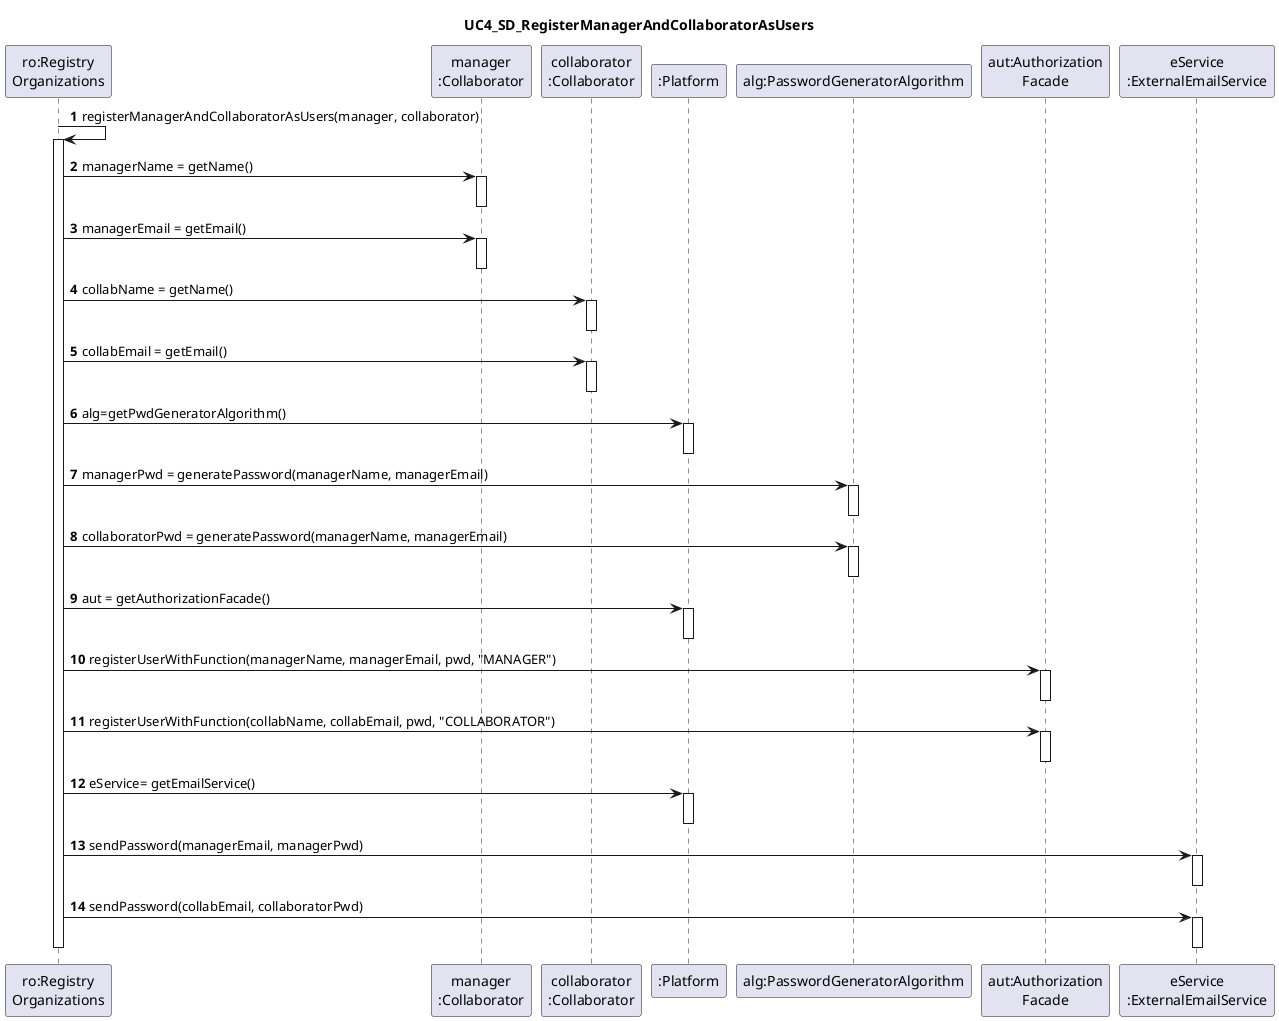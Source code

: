 @startuml
title UC4_SD_RegisterManagerAndCollaboratorAsUsers
autonumber

participant "ro:Registry\nOrganizations" as ORGS
participant "manager\n:Collaborator" as MNG
participant "collaborator\n:Collaborator" as COLLAB
participant ":Platform" as CMP
participant "alg:PasswordGeneratorAlgorithm" as ALG
participant "aut:Authorization\nFacade" as AUT
participant "eService\n:ExternalEmailService" as ESA

ORGS -> ORGS: registerManagerAndCollaboratorAsUsers(manager, collaborator)
activate ORGS

ORGS -> MNG: managerName = getName()
activate MNG
deactivate MNG
ORGS -> MNG: managerEmail = getEmail()
activate MNG
deactivate MNG

ORGS -> COLLAB: collabName = getName()
activate COLLAB
deactivate COLLAB
ORGS -> COLLAB: collabEmail = getEmail()
activate COLLAB
deactivate COLLAB

ORGS -> CMP : alg=getPwdGeneratorAlgorithm()
activate CMP
deactivate CMP

ORGS -> ALG: managerPwd = generatePassword(managerName, managerEmail)
activate ALG
deactivate ALG

ORGS -> ALG: collaboratorPwd = generatePassword(managerName, managerEmail)
activate ALG
deactivate ALG

ORGS -> CMP : aut = getAuthorizationFacade()
activate CMP
deactivate CMP

ORGS -> AUT: registerUserWithFunction(managerName, managerEmail, pwd, "MANAGER")
activate AUT
deactivate AUT

ORGS -> AUT: registerUserWithFunction(collabName, collabEmail, pwd, "COLLABORATOR")
activate AUT
deactivate AUT

ORGS -> CMP : eService= getEmailService()
activate CMP
deactivate CMP

ORGS -> ESA : sendPassword(managerEmail, managerPwd)
activate ESA
deactivate ESA

ORGS -> ESA: sendPassword(collabEmail, collaboratorPwd)
activate ESA
deactivate ESA

deactivate ORGS
@enduml